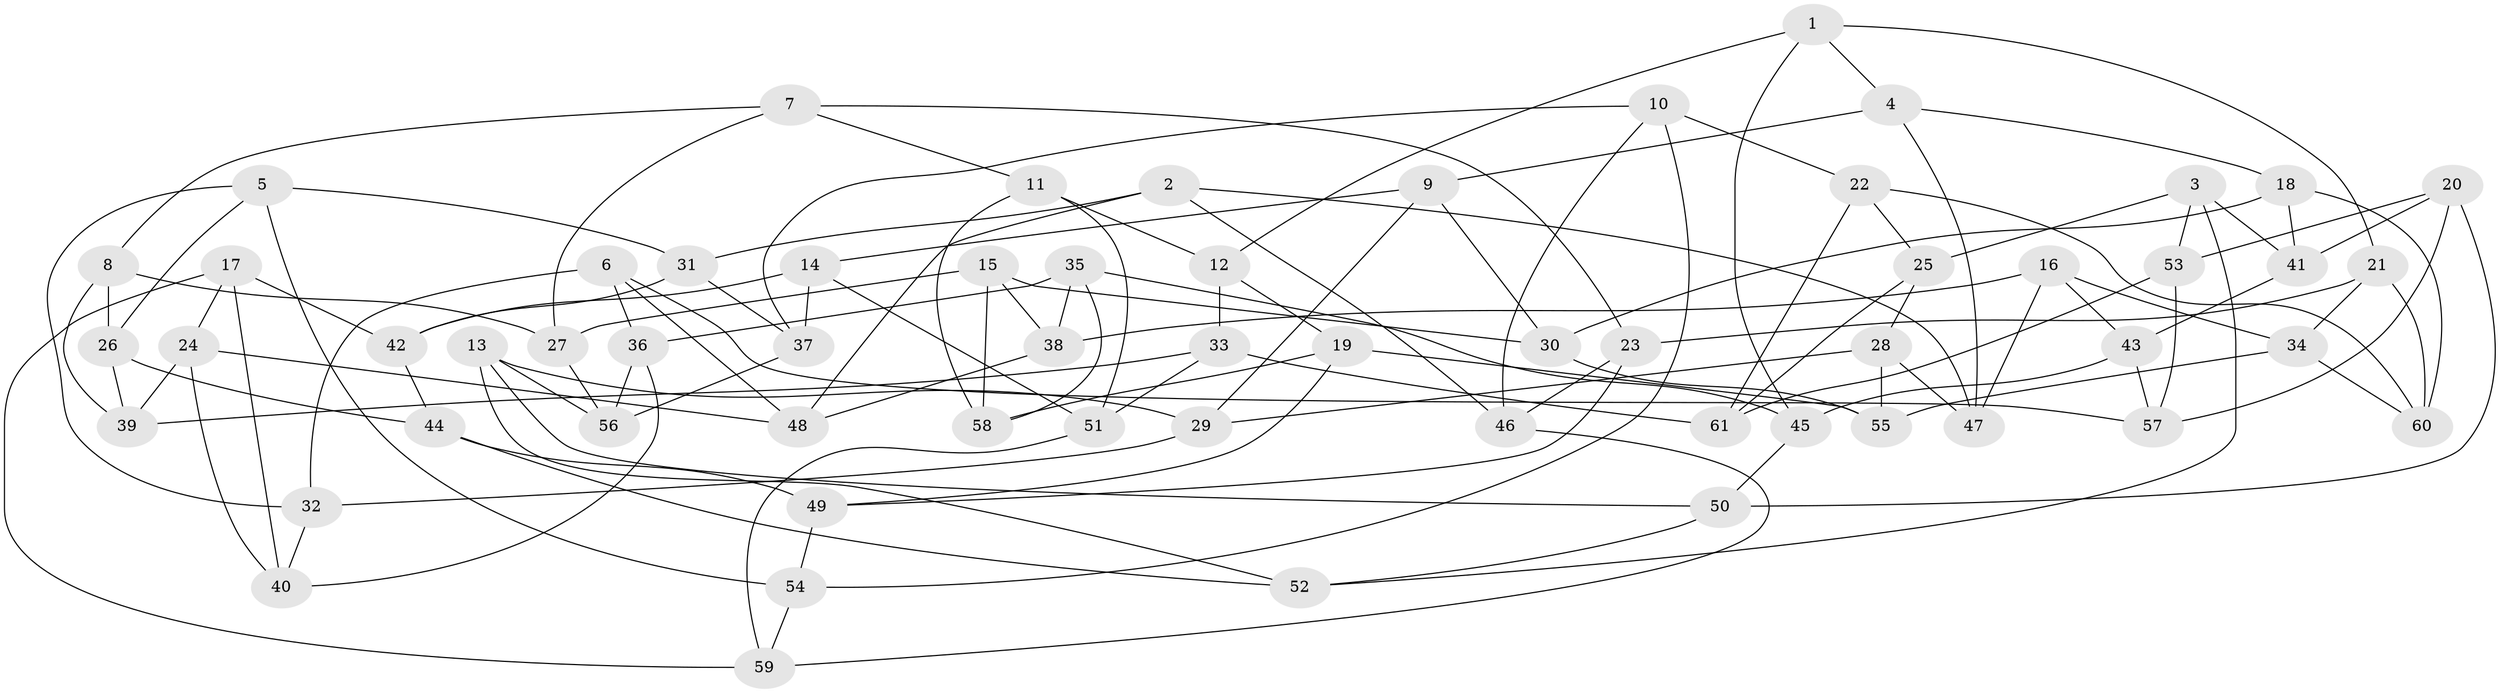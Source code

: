 // Generated by graph-tools (version 1.1) at 2025/56/03/09/25 04:56:25]
// undirected, 61 vertices, 122 edges
graph export_dot {
graph [start="1"]
  node [color=gray90,style=filled];
  1;
  2;
  3;
  4;
  5;
  6;
  7;
  8;
  9;
  10;
  11;
  12;
  13;
  14;
  15;
  16;
  17;
  18;
  19;
  20;
  21;
  22;
  23;
  24;
  25;
  26;
  27;
  28;
  29;
  30;
  31;
  32;
  33;
  34;
  35;
  36;
  37;
  38;
  39;
  40;
  41;
  42;
  43;
  44;
  45;
  46;
  47;
  48;
  49;
  50;
  51;
  52;
  53;
  54;
  55;
  56;
  57;
  58;
  59;
  60;
  61;
  1 -- 12;
  1 -- 45;
  1 -- 4;
  1 -- 21;
  2 -- 47;
  2 -- 31;
  2 -- 48;
  2 -- 46;
  3 -- 53;
  3 -- 41;
  3 -- 25;
  3 -- 52;
  4 -- 18;
  4 -- 47;
  4 -- 9;
  5 -- 54;
  5 -- 32;
  5 -- 31;
  5 -- 26;
  6 -- 57;
  6 -- 32;
  6 -- 36;
  6 -- 48;
  7 -- 27;
  7 -- 8;
  7 -- 11;
  7 -- 23;
  8 -- 39;
  8 -- 27;
  8 -- 26;
  9 -- 30;
  9 -- 29;
  9 -- 14;
  10 -- 46;
  10 -- 54;
  10 -- 22;
  10 -- 37;
  11 -- 58;
  11 -- 12;
  11 -- 51;
  12 -- 19;
  12 -- 33;
  13 -- 50;
  13 -- 29;
  13 -- 52;
  13 -- 56;
  14 -- 42;
  14 -- 37;
  14 -- 51;
  15 -- 38;
  15 -- 58;
  15 -- 27;
  15 -- 30;
  16 -- 38;
  16 -- 34;
  16 -- 43;
  16 -- 47;
  17 -- 42;
  17 -- 24;
  17 -- 40;
  17 -- 59;
  18 -- 41;
  18 -- 30;
  18 -- 60;
  19 -- 58;
  19 -- 55;
  19 -- 49;
  20 -- 50;
  20 -- 41;
  20 -- 53;
  20 -- 57;
  21 -- 23;
  21 -- 60;
  21 -- 34;
  22 -- 25;
  22 -- 60;
  22 -- 61;
  23 -- 49;
  23 -- 46;
  24 -- 40;
  24 -- 48;
  24 -- 39;
  25 -- 28;
  25 -- 61;
  26 -- 39;
  26 -- 44;
  27 -- 56;
  28 -- 55;
  28 -- 29;
  28 -- 47;
  29 -- 32;
  30 -- 55;
  31 -- 37;
  31 -- 42;
  32 -- 40;
  33 -- 51;
  33 -- 61;
  33 -- 39;
  34 -- 60;
  34 -- 55;
  35 -- 36;
  35 -- 58;
  35 -- 45;
  35 -- 38;
  36 -- 56;
  36 -- 40;
  37 -- 56;
  38 -- 48;
  41 -- 43;
  42 -- 44;
  43 -- 45;
  43 -- 57;
  44 -- 49;
  44 -- 52;
  45 -- 50;
  46 -- 59;
  49 -- 54;
  50 -- 52;
  51 -- 59;
  53 -- 61;
  53 -- 57;
  54 -- 59;
}
